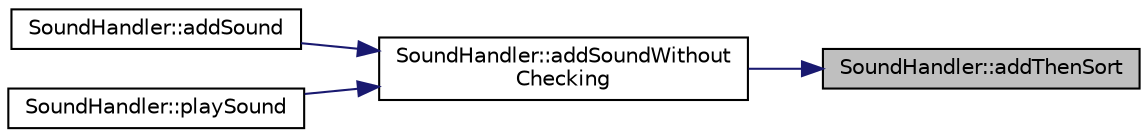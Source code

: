 digraph "SoundHandler::addThenSort"
{
 // INTERACTIVE_SVG=YES
 // LATEX_PDF_SIZE
  edge [fontname="Helvetica",fontsize="10",labelfontname="Helvetica",labelfontsize="10"];
  node [fontname="Helvetica",fontsize="10",shape=record];
  rankdir="RL";
  Node1 [label="SoundHandler::addThenSort",height=0.2,width=0.4,color="black", fillcolor="grey75", style="filled", fontcolor="black",tooltip=" "];
  Node1 -> Node2 [dir="back",color="midnightblue",fontsize="10",style="solid",fontname="Helvetica"];
  Node2 [label="SoundHandler::addSoundWithout\lChecking",height=0.2,width=0.4,color="black", fillcolor="white", style="filled",URL="$d1/d8c/class_sound_handler.html#ad1474636f3c8f108ef37667e072ff757",tooltip=" "];
  Node2 -> Node3 [dir="back",color="midnightblue",fontsize="10",style="solid",fontname="Helvetica"];
  Node3 [label="SoundHandler::addSound",height=0.2,width=0.4,color="black", fillcolor="white", style="filled",URL="$d1/d8c/class_sound_handler.html#a5a2b27a382ba32d8c773d198417a82c9",tooltip=" "];
  Node2 -> Node4 [dir="back",color="midnightblue",fontsize="10",style="solid",fontname="Helvetica"];
  Node4 [label="SoundHandler::playSound",height=0.2,width=0.4,color="black", fillcolor="white", style="filled",URL="$d1/d8c/class_sound_handler.html#aa5e890560c56af402db016b310f5a100",tooltip=" "];
}
